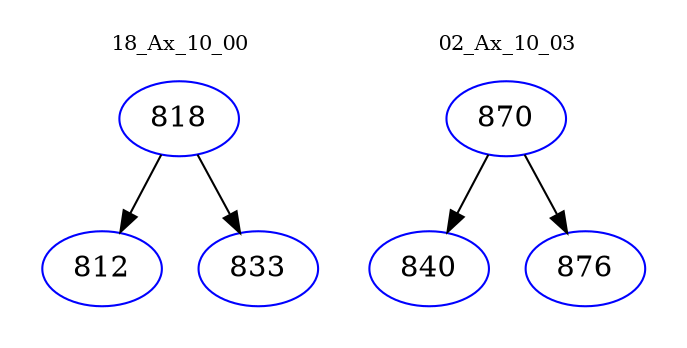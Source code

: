digraph{
subgraph cluster_0 {
color = white
label = "18_Ax_10_00";
fontsize=10;
T0_818 [label="818", color="blue"]
T0_818 -> T0_812 [color="black"]
T0_812 [label="812", color="blue"]
T0_818 -> T0_833 [color="black"]
T0_833 [label="833", color="blue"]
}
subgraph cluster_1 {
color = white
label = "02_Ax_10_03";
fontsize=10;
T1_870 [label="870", color="blue"]
T1_870 -> T1_840 [color="black"]
T1_840 [label="840", color="blue"]
T1_870 -> T1_876 [color="black"]
T1_876 [label="876", color="blue"]
}
}
